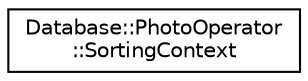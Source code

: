 digraph "Graphical Class Hierarchy"
{
 // LATEX_PDF_SIZE
  edge [fontname="Helvetica",fontsize="10",labelfontname="Helvetica",labelfontsize="10"];
  node [fontname="Helvetica",fontsize="10",shape=record];
  rankdir="LR";
  Node0 [label="Database::PhotoOperator\l::SortingContext",height=0.2,width=0.4,color="black", fillcolor="white", style="filled",URL="$struct_database_1_1_photo_operator_1_1_sorting_context.html",tooltip=" "];
}
